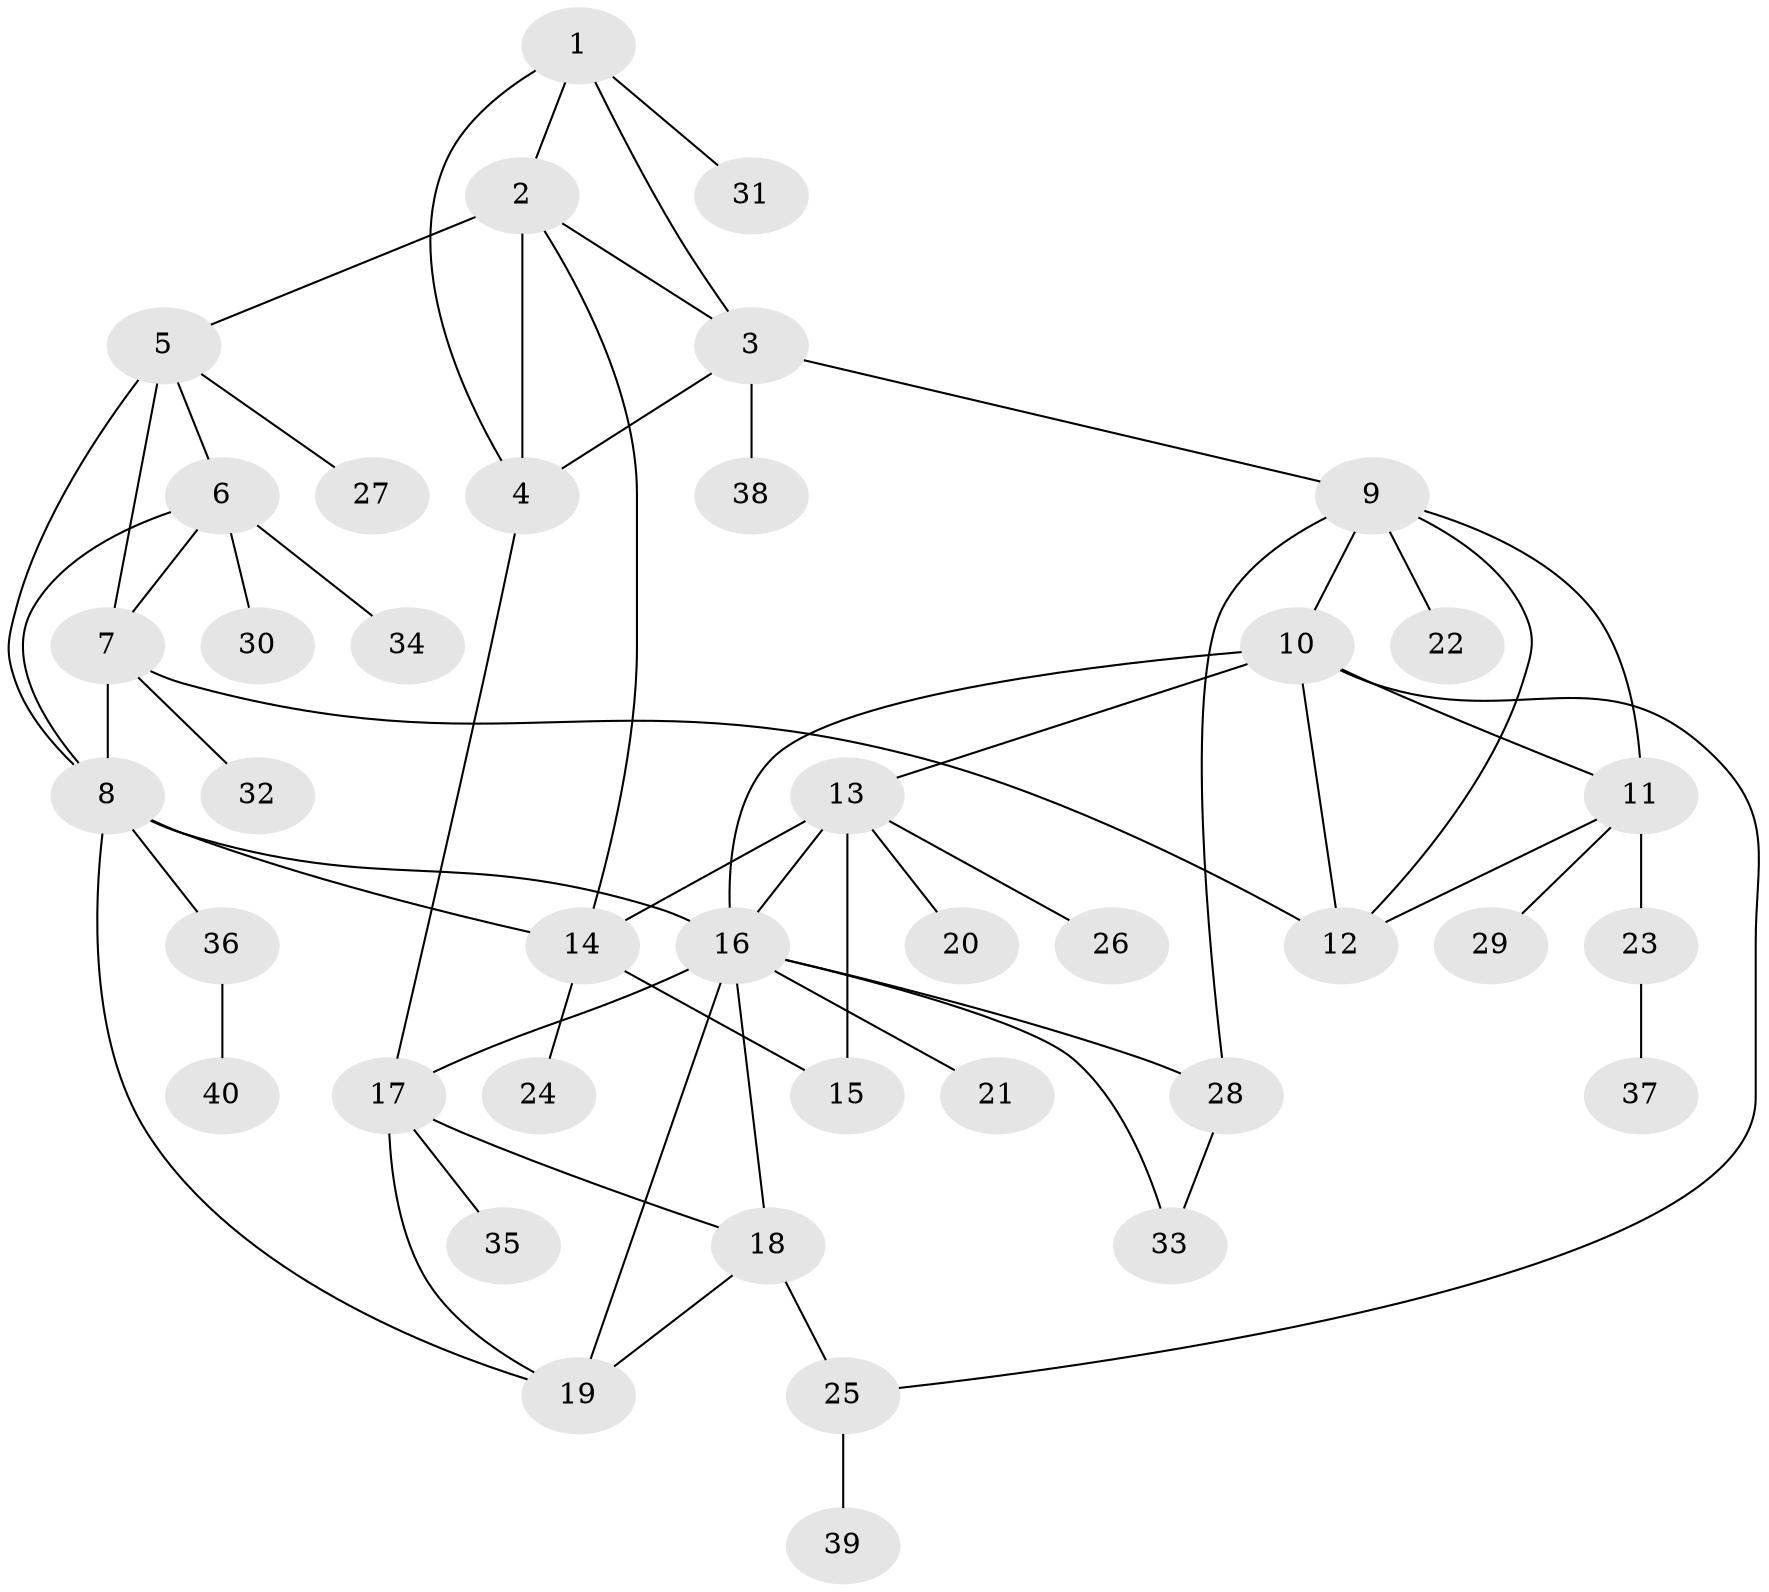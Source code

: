 // original degree distribution, {5: 0.0875, 6: 0.05, 11: 0.0125, 7: 0.0625, 4: 0.0375, 9: 0.0125, 10: 0.0125, 1: 0.575, 2: 0.125, 3: 0.025}
// Generated by graph-tools (version 1.1) at 2025/37/03/09/25 02:37:25]
// undirected, 40 vertices, 62 edges
graph export_dot {
graph [start="1"]
  node [color=gray90,style=filled];
  1;
  2;
  3;
  4;
  5;
  6;
  7;
  8;
  9;
  10;
  11;
  12;
  13;
  14;
  15;
  16;
  17;
  18;
  19;
  20;
  21;
  22;
  23;
  24;
  25;
  26;
  27;
  28;
  29;
  30;
  31;
  32;
  33;
  34;
  35;
  36;
  37;
  38;
  39;
  40;
  1 -- 2 [weight=1.0];
  1 -- 3 [weight=1.0];
  1 -- 4 [weight=1.0];
  1 -- 31 [weight=1.0];
  2 -- 3 [weight=1.0];
  2 -- 4 [weight=7.0];
  2 -- 5 [weight=1.0];
  2 -- 14 [weight=1.0];
  3 -- 4 [weight=1.0];
  3 -- 9 [weight=1.0];
  3 -- 38 [weight=1.0];
  4 -- 17 [weight=1.0];
  5 -- 6 [weight=1.0];
  5 -- 7 [weight=2.0];
  5 -- 8 [weight=1.0];
  5 -- 27 [weight=1.0];
  6 -- 7 [weight=1.0];
  6 -- 8 [weight=1.0];
  6 -- 30 [weight=1.0];
  6 -- 34 [weight=1.0];
  7 -- 8 [weight=1.0];
  7 -- 12 [weight=1.0];
  7 -- 32 [weight=1.0];
  8 -- 14 [weight=1.0];
  8 -- 16 [weight=1.0];
  8 -- 19 [weight=1.0];
  8 -- 36 [weight=1.0];
  9 -- 10 [weight=1.0];
  9 -- 11 [weight=1.0];
  9 -- 12 [weight=1.0];
  9 -- 22 [weight=1.0];
  9 -- 28 [weight=1.0];
  10 -- 11 [weight=1.0];
  10 -- 12 [weight=1.0];
  10 -- 13 [weight=1.0];
  10 -- 16 [weight=1.0];
  10 -- 25 [weight=1.0];
  11 -- 12 [weight=1.0];
  11 -- 23 [weight=1.0];
  11 -- 29 [weight=1.0];
  13 -- 14 [weight=2.0];
  13 -- 15 [weight=7.0];
  13 -- 16 [weight=1.0];
  13 -- 20 [weight=1.0];
  13 -- 26 [weight=1.0];
  14 -- 15 [weight=1.0];
  14 -- 24 [weight=1.0];
  16 -- 17 [weight=1.0];
  16 -- 18 [weight=1.0];
  16 -- 19 [weight=1.0];
  16 -- 21 [weight=1.0];
  16 -- 28 [weight=1.0];
  16 -- 33 [weight=1.0];
  17 -- 18 [weight=1.0];
  17 -- 19 [weight=1.0];
  17 -- 35 [weight=1.0];
  18 -- 19 [weight=1.0];
  18 -- 25 [weight=1.0];
  23 -- 37 [weight=1.0];
  25 -- 39 [weight=1.0];
  28 -- 33 [weight=1.0];
  36 -- 40 [weight=1.0];
}
